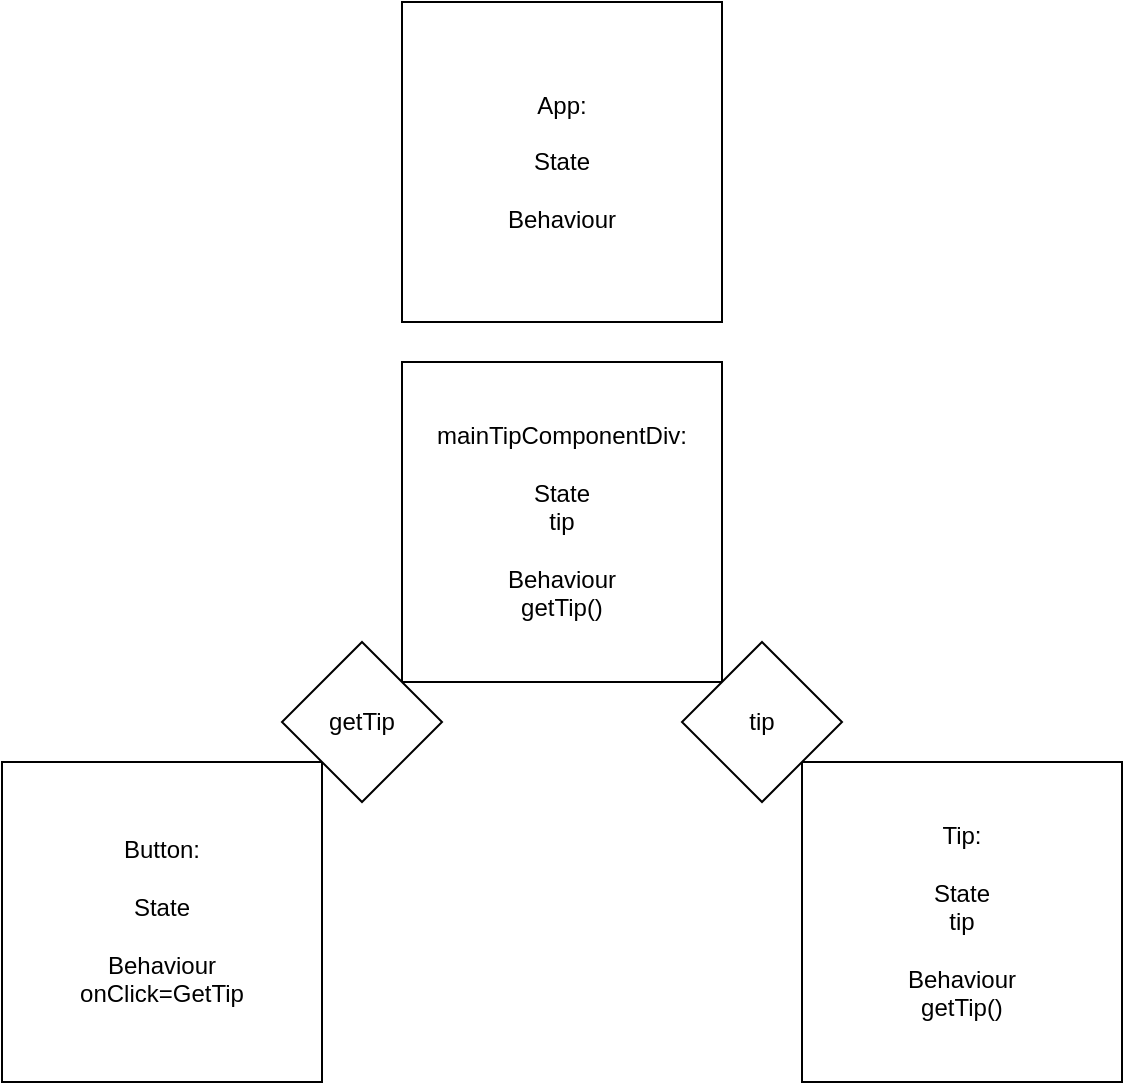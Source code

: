 <mxfile version="13.6.5">
    <diagram id="5Oum6rbgTiYK-CpDsO3C" name="Page-1">
        <mxGraphModel dx="798" dy="1723" grid="1" gridSize="10" guides="1" tooltips="1" connect="1" arrows="1" fold="1" page="1" pageScale="1" pageWidth="827" pageHeight="1169" math="0" shadow="0">
            <root>
                <mxCell id="0"/>
                <mxCell id="1" parent="0"/>
                <mxCell id="2" value="App:&lt;br&gt;&lt;br&gt;State&lt;br&gt;&lt;br&gt;Behaviour" style="rounded=0;whiteSpace=wrap;html=1;" vertex="1" parent="1">
                    <mxGeometry x="260" y="-20" width="160" height="160" as="geometry"/>
                </mxCell>
                <mxCell id="3" value="mainTipComponentDiv:&lt;br&gt;&lt;br&gt;State&lt;br&gt;tip&lt;br&gt;&lt;br&gt;Behaviour&lt;br&gt;getTip()" style="rounded=0;whiteSpace=wrap;html=1;" vertex="1" parent="1">
                    <mxGeometry x="260" y="160" width="160" height="160" as="geometry"/>
                </mxCell>
                <mxCell id="4" value="Button:&lt;br&gt;&lt;br&gt;State&lt;br&gt;&lt;br&gt;Behaviour&lt;br&gt;onClick=GetTip" style="rounded=0;whiteSpace=wrap;html=1;" vertex="1" parent="1">
                    <mxGeometry x="60" y="360" width="160" height="160" as="geometry"/>
                </mxCell>
                <mxCell id="5" value="Tip:&lt;br&gt;&lt;br&gt;State&lt;br&gt;tip&lt;br&gt;&lt;br&gt;Behaviour&lt;br&gt;getTip()" style="rounded=0;whiteSpace=wrap;html=1;" vertex="1" parent="1">
                    <mxGeometry x="460" y="360" width="160" height="160" as="geometry"/>
                </mxCell>
                <mxCell id="7" value="getTip" style="rhombus;whiteSpace=wrap;html=1;" vertex="1" parent="1">
                    <mxGeometry x="200" y="300" width="80" height="80" as="geometry"/>
                </mxCell>
                <mxCell id="8" value="tip" style="rhombus;whiteSpace=wrap;html=1;" vertex="1" parent="1">
                    <mxGeometry x="400" y="300" width="80" height="80" as="geometry"/>
                </mxCell>
            </root>
        </mxGraphModel>
    </diagram>
</mxfile>